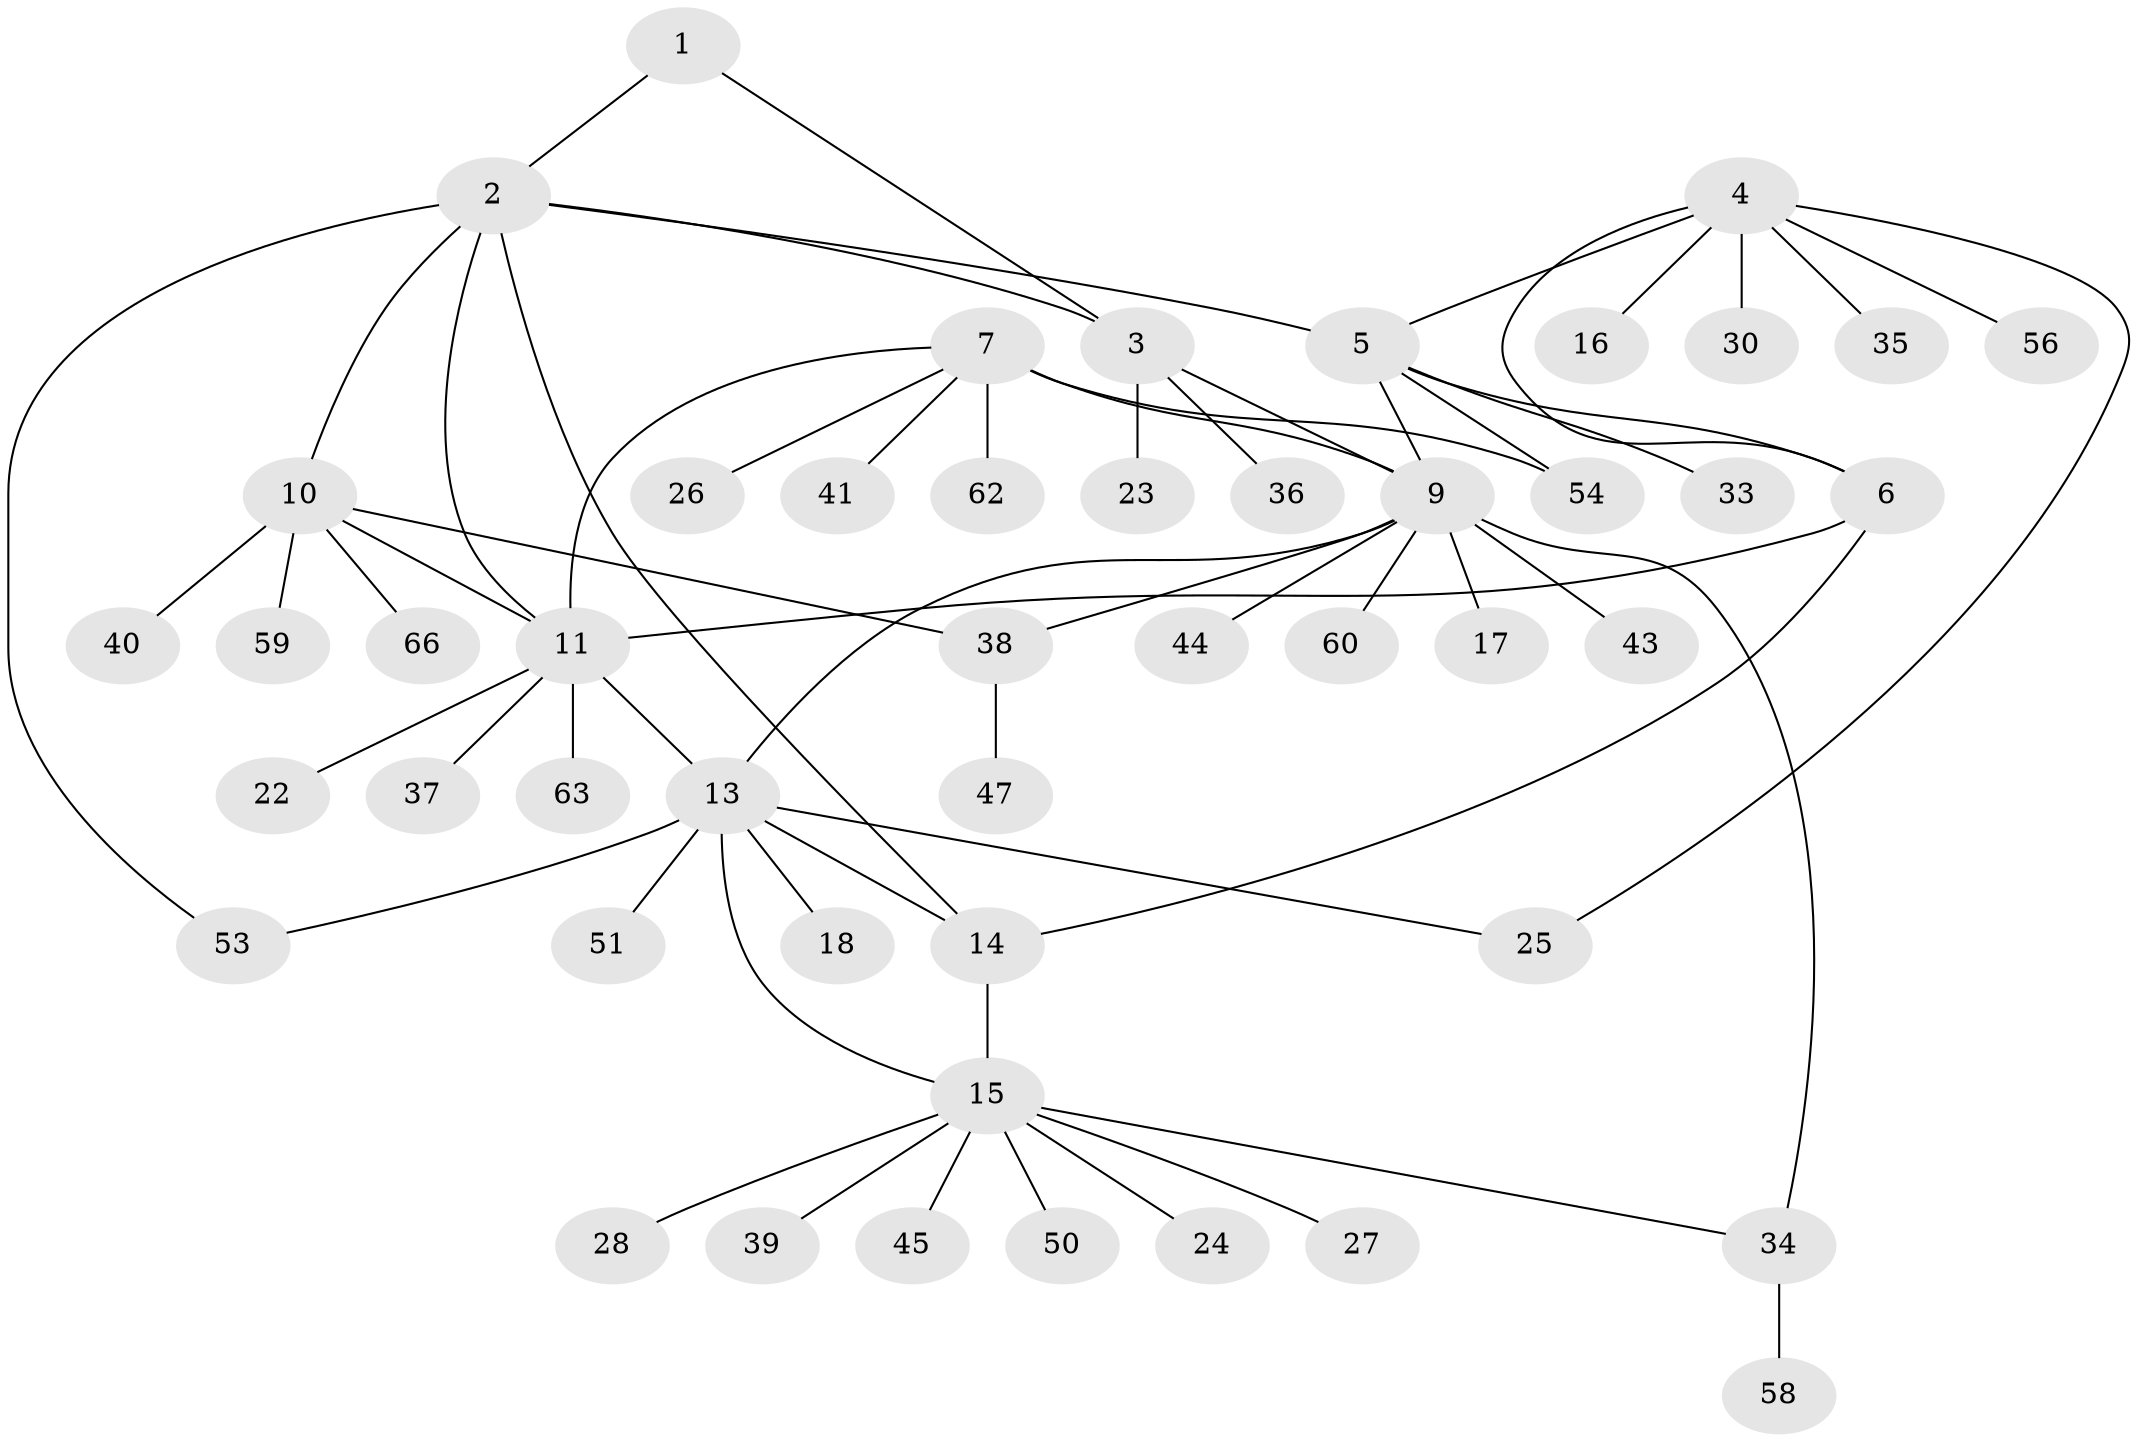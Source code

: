 // original degree distribution, {3: 0.029411764705882353, 7: 0.04411764705882353, 6: 0.029411764705882353, 5: 0.07352941176470588, 4: 0.04411764705882353, 11: 0.014705882352941176, 8: 0.014705882352941176, 10: 0.014705882352941176, 1: 0.5441176470588235, 2: 0.19117647058823528}
// Generated by graph-tools (version 1.1) at 2025/11/02/27/25 16:11:29]
// undirected, 48 vertices, 62 edges
graph export_dot {
graph [start="1"]
  node [color=gray90,style=filled];
  1 [super="+21"];
  2 [super="+65"];
  3 [super="+31"];
  4 [super="+20"];
  5 [super="+67"];
  6 [super="+29"];
  7 [super="+8"];
  9 [super="+32"];
  10 [super="+19"];
  11 [super="+12"];
  13 [super="+55"];
  14 [super="+61"];
  15 [super="+46"];
  16;
  17;
  18 [super="+52"];
  22;
  23;
  24;
  25;
  26;
  27;
  28;
  30;
  33;
  34 [super="+64"];
  35 [super="+49"];
  36;
  37;
  38 [super="+68"];
  39;
  40 [super="+42"];
  41 [super="+57"];
  43;
  44;
  45;
  47 [super="+48"];
  50;
  51;
  53;
  54;
  56;
  58;
  59;
  60;
  62;
  63;
  66;
  1 -- 2;
  1 -- 3;
  2 -- 3;
  2 -- 5;
  2 -- 10;
  2 -- 14;
  2 -- 53;
  2 -- 11;
  3 -- 9;
  3 -- 23;
  3 -- 36;
  4 -- 5;
  4 -- 6;
  4 -- 16;
  4 -- 35;
  4 -- 56;
  4 -- 25;
  4 -- 30;
  5 -- 6;
  5 -- 9;
  5 -- 33;
  5 -- 54;
  6 -- 14;
  6 -- 11;
  7 -- 9 [weight=2];
  7 -- 11;
  7 -- 26;
  7 -- 41;
  7 -- 54;
  7 -- 62;
  9 -- 13;
  9 -- 17;
  9 -- 34;
  9 -- 43;
  9 -- 60;
  9 -- 38;
  9 -- 44;
  10 -- 11 [weight=2];
  10 -- 40;
  10 -- 59;
  10 -- 66;
  10 -- 38;
  11 -- 22;
  11 -- 37;
  11 -- 13;
  11 -- 63;
  13 -- 14;
  13 -- 15;
  13 -- 18;
  13 -- 25;
  13 -- 51;
  13 -- 53;
  14 -- 15;
  15 -- 24;
  15 -- 27;
  15 -- 28;
  15 -- 34;
  15 -- 39;
  15 -- 45;
  15 -- 50;
  34 -- 58;
  38 -- 47;
}
